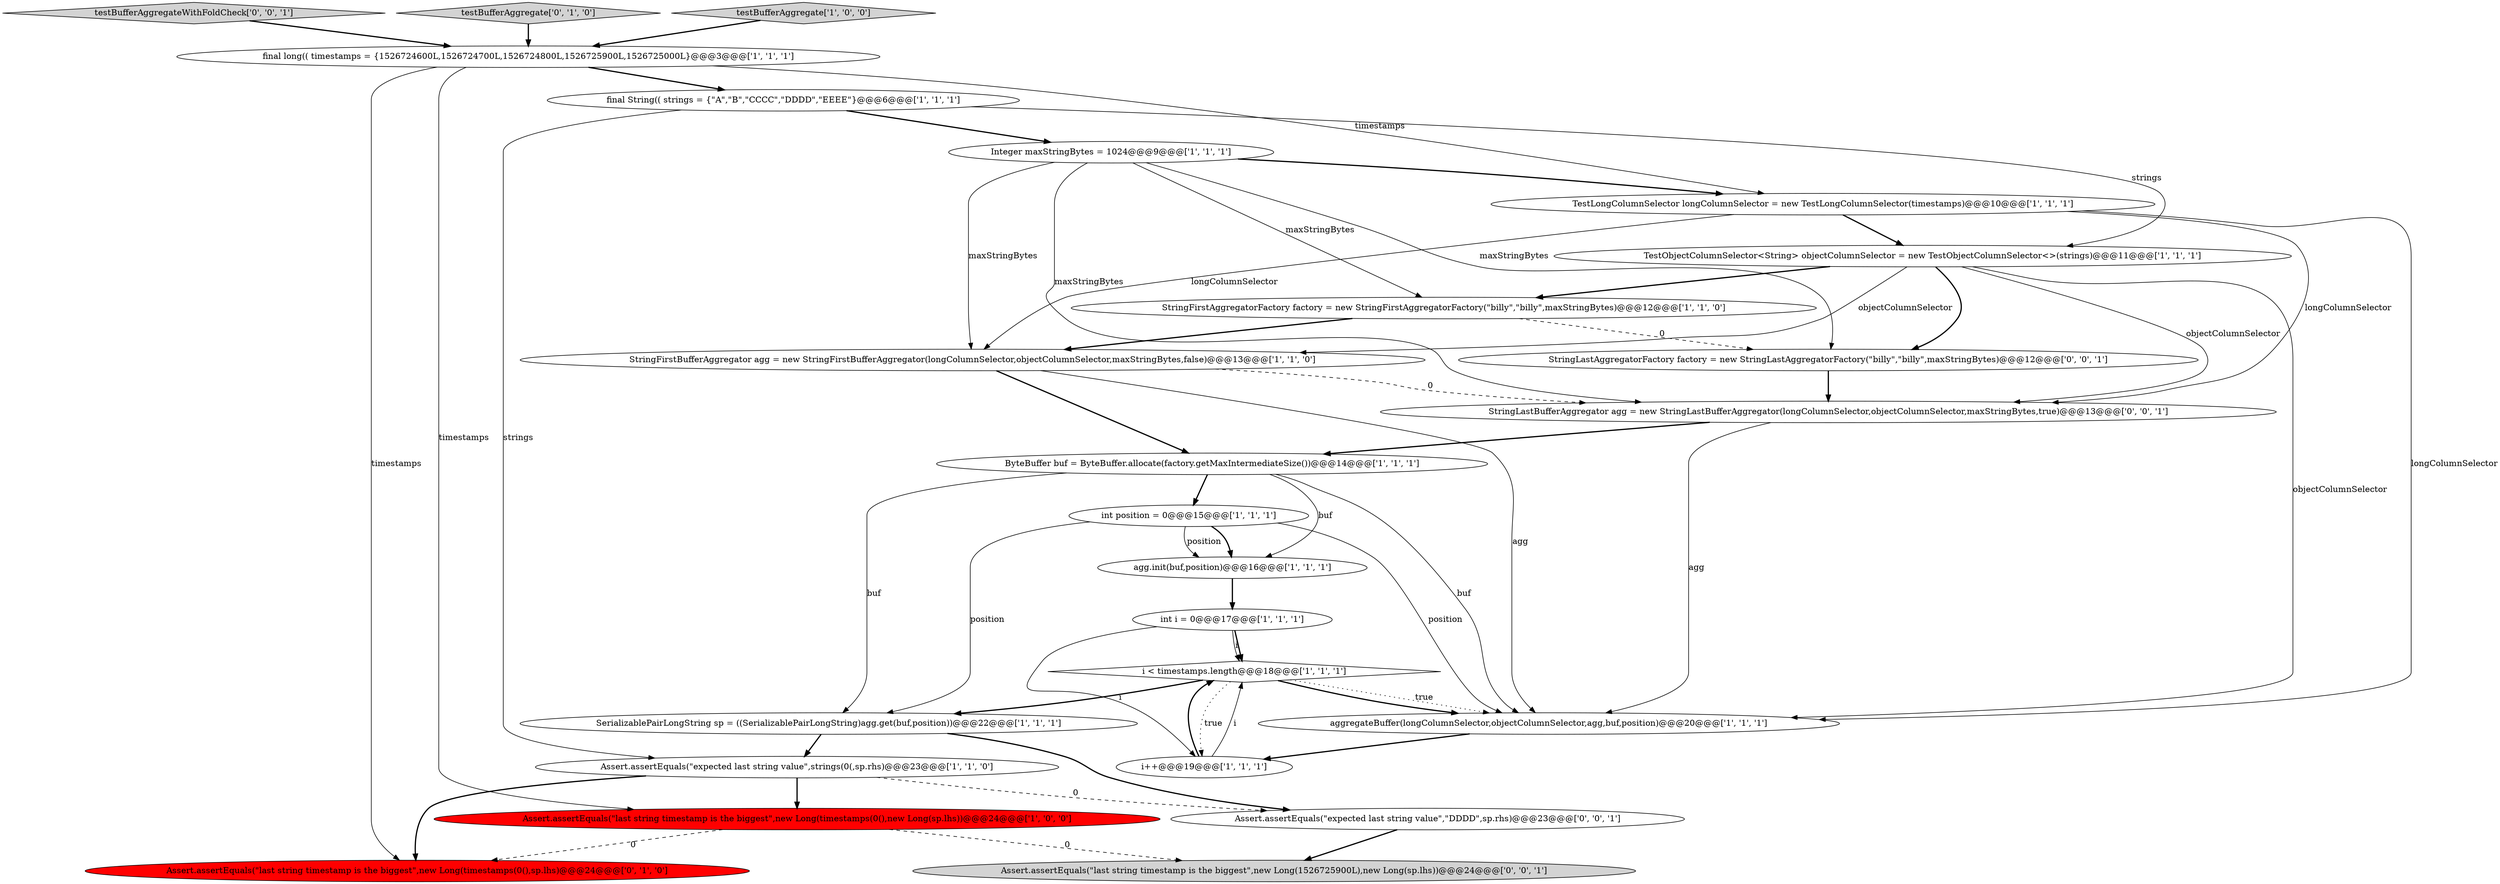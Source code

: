 digraph {
5 [style = filled, label = "TestObjectColumnSelector<String> objectColumnSelector = new TestObjectColumnSelector<>(strings)@@@11@@@['1', '1', '1']", fillcolor = white, shape = ellipse image = "AAA0AAABBB1BBB"];
18 [style = filled, label = "Assert.assertEquals(\"last string timestamp is the biggest\",new Long(timestamps(0(),sp.lhs)@@@24@@@['0', '1', '0']", fillcolor = red, shape = ellipse image = "AAA1AAABBB2BBB"];
14 [style = filled, label = "StringFirstBufferAggregator agg = new StringFirstBufferAggregator(longColumnSelector,objectColumnSelector,maxStringBytes,false)@@@13@@@['1', '1', '0']", fillcolor = white, shape = ellipse image = "AAA0AAABBB1BBB"];
0 [style = filled, label = "SerializablePairLongString sp = ((SerializablePairLongString)agg.get(buf,position))@@@22@@@['1', '1', '1']", fillcolor = white, shape = ellipse image = "AAA0AAABBB1BBB"];
23 [style = filled, label = "Assert.assertEquals(\"last string timestamp is the biggest\",new Long(1526725900L),new Long(sp.lhs))@@@24@@@['0', '0', '1']", fillcolor = lightgray, shape = ellipse image = "AAA0AAABBB3BBB"];
11 [style = filled, label = "Integer maxStringBytes = 1024@@@9@@@['1', '1', '1']", fillcolor = white, shape = ellipse image = "AAA0AAABBB1BBB"];
1 [style = filled, label = "Assert.assertEquals(\"last string timestamp is the biggest\",new Long(timestamps(0(),new Long(sp.lhs))@@@24@@@['1', '0', '0']", fillcolor = red, shape = ellipse image = "AAA1AAABBB1BBB"];
7 [style = filled, label = "i < timestamps.length@@@18@@@['1', '1', '1']", fillcolor = white, shape = diamond image = "AAA0AAABBB1BBB"];
24 [style = filled, label = "testBufferAggregateWithFoldCheck['0', '0', '1']", fillcolor = lightgray, shape = diamond image = "AAA0AAABBB3BBB"];
19 [style = filled, label = "testBufferAggregate['0', '1', '0']", fillcolor = lightgray, shape = diamond image = "AAA0AAABBB2BBB"];
3 [style = filled, label = "i++@@@19@@@['1', '1', '1']", fillcolor = white, shape = ellipse image = "AAA0AAABBB1BBB"];
2 [style = filled, label = "final long(( timestamps = {1526724600L,1526724700L,1526724800L,1526725900L,1526725000L}@@@3@@@['1', '1', '1']", fillcolor = white, shape = ellipse image = "AAA0AAABBB1BBB"];
12 [style = filled, label = "int position = 0@@@15@@@['1', '1', '1']", fillcolor = white, shape = ellipse image = "AAA0AAABBB1BBB"];
15 [style = filled, label = "agg.init(buf,position)@@@16@@@['1', '1', '1']", fillcolor = white, shape = ellipse image = "AAA0AAABBB1BBB"];
6 [style = filled, label = "StringFirstAggregatorFactory factory = new StringFirstAggregatorFactory(\"billy\",\"billy\",maxStringBytes)@@@12@@@['1', '1', '0']", fillcolor = white, shape = ellipse image = "AAA0AAABBB1BBB"];
13 [style = filled, label = "testBufferAggregate['1', '0', '0']", fillcolor = lightgray, shape = diamond image = "AAA0AAABBB1BBB"];
20 [style = filled, label = "StringLastBufferAggregator agg = new StringLastBufferAggregator(longColumnSelector,objectColumnSelector,maxStringBytes,true)@@@13@@@['0', '0', '1']", fillcolor = white, shape = ellipse image = "AAA0AAABBB3BBB"];
22 [style = filled, label = "StringLastAggregatorFactory factory = new StringLastAggregatorFactory(\"billy\",\"billy\",maxStringBytes)@@@12@@@['0', '0', '1']", fillcolor = white, shape = ellipse image = "AAA0AAABBB3BBB"];
10 [style = filled, label = "ByteBuffer buf = ByteBuffer.allocate(factory.getMaxIntermediateSize())@@@14@@@['1', '1', '1']", fillcolor = white, shape = ellipse image = "AAA0AAABBB1BBB"];
8 [style = filled, label = "aggregateBuffer(longColumnSelector,objectColumnSelector,agg,buf,position)@@@20@@@['1', '1', '1']", fillcolor = white, shape = ellipse image = "AAA0AAABBB1BBB"];
17 [style = filled, label = "TestLongColumnSelector longColumnSelector = new TestLongColumnSelector(timestamps)@@@10@@@['1', '1', '1']", fillcolor = white, shape = ellipse image = "AAA0AAABBB1BBB"];
16 [style = filled, label = "final String(( strings = {\"A\",\"B\",\"CCCC\",\"DDDD\",\"EEEE\"}@@@6@@@['1', '1', '1']", fillcolor = white, shape = ellipse image = "AAA0AAABBB1BBB"];
21 [style = filled, label = "Assert.assertEquals(\"expected last string value\",\"DDDD\",sp.rhs)@@@23@@@['0', '0', '1']", fillcolor = white, shape = ellipse image = "AAA0AAABBB3BBB"];
4 [style = filled, label = "int i = 0@@@17@@@['1', '1', '1']", fillcolor = white, shape = ellipse image = "AAA0AAABBB1BBB"];
9 [style = filled, label = "Assert.assertEquals(\"expected last string value\",strings(0(,sp.rhs)@@@23@@@['1', '1', '0']", fillcolor = white, shape = ellipse image = "AAA0AAABBB1BBB"];
4->7 [style = solid, label="i"];
11->22 [style = solid, label="maxStringBytes"];
11->20 [style = solid, label="maxStringBytes"];
17->5 [style = bold, label=""];
0->9 [style = bold, label=""];
16->11 [style = bold, label=""];
10->15 [style = solid, label="buf"];
24->2 [style = bold, label=""];
2->1 [style = solid, label="timestamps"];
11->14 [style = solid, label="maxStringBytes"];
3->7 [style = solid, label="i"];
8->3 [style = bold, label=""];
12->15 [style = bold, label=""];
5->14 [style = solid, label="objectColumnSelector"];
14->10 [style = bold, label=""];
14->20 [style = dashed, label="0"];
7->0 [style = bold, label=""];
4->3 [style = solid, label="i"];
0->21 [style = bold, label=""];
19->2 [style = bold, label=""];
20->8 [style = solid, label="agg"];
1->18 [style = dashed, label="0"];
7->8 [style = bold, label=""];
17->14 [style = solid, label="longColumnSelector"];
5->8 [style = solid, label="objectColumnSelector"];
4->7 [style = bold, label=""];
6->22 [style = dashed, label="0"];
17->20 [style = solid, label="longColumnSelector"];
20->10 [style = bold, label=""];
6->14 [style = bold, label=""];
14->8 [style = solid, label="agg"];
9->18 [style = bold, label=""];
5->20 [style = solid, label="objectColumnSelector"];
5->6 [style = bold, label=""];
22->20 [style = bold, label=""];
3->7 [style = bold, label=""];
7->3 [style = dotted, label="true"];
10->12 [style = bold, label=""];
9->21 [style = dashed, label="0"];
16->5 [style = solid, label="strings"];
2->18 [style = solid, label="timestamps"];
10->0 [style = solid, label="buf"];
12->8 [style = solid, label="position"];
15->4 [style = bold, label=""];
2->17 [style = solid, label="timestamps"];
11->6 [style = solid, label="maxStringBytes"];
11->17 [style = bold, label=""];
17->8 [style = solid, label="longColumnSelector"];
10->8 [style = solid, label="buf"];
12->0 [style = solid, label="position"];
9->1 [style = bold, label=""];
7->8 [style = dotted, label="true"];
5->22 [style = bold, label=""];
12->15 [style = solid, label="position"];
1->23 [style = dashed, label="0"];
16->9 [style = solid, label="strings"];
13->2 [style = bold, label=""];
21->23 [style = bold, label=""];
2->16 [style = bold, label=""];
}
